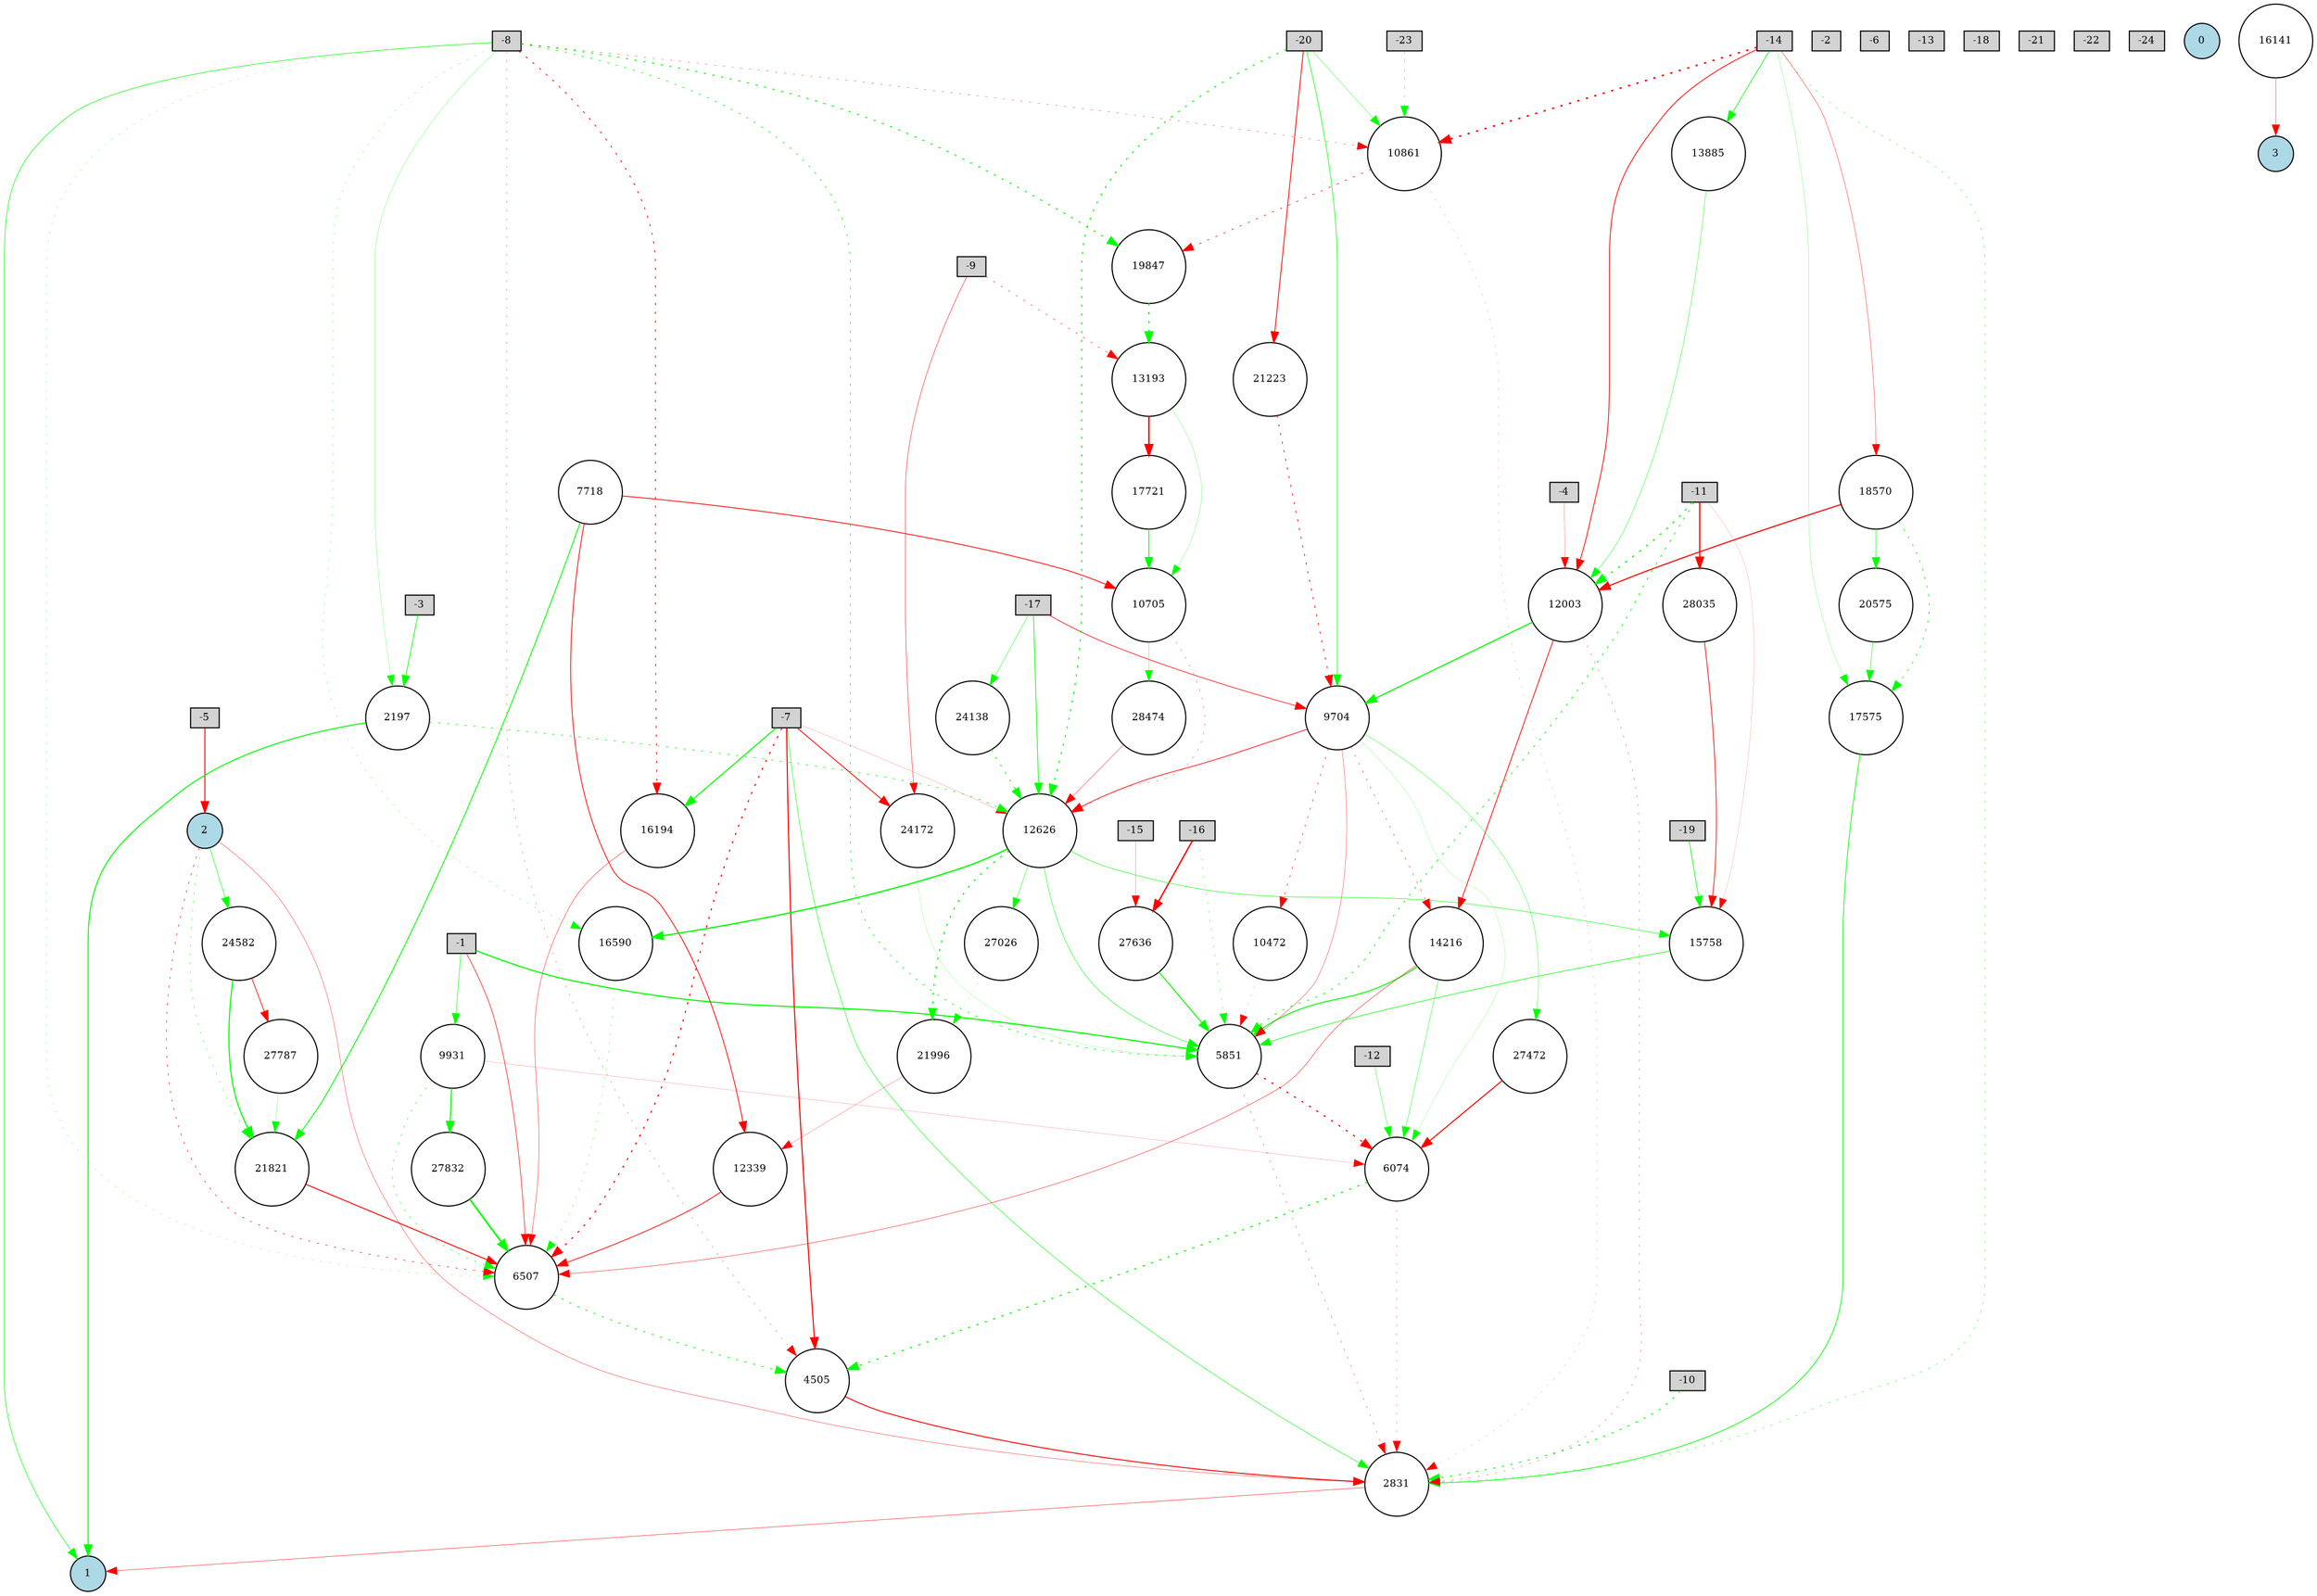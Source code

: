 digraph {
	node [fontsize=9 height=0.2 shape=circle width=0.2]
	-1 [fillcolor=lightgray shape=box style=filled]
	-2 [fillcolor=lightgray shape=box style=filled]
	-3 [fillcolor=lightgray shape=box style=filled]
	-4 [fillcolor=lightgray shape=box style=filled]
	-5 [fillcolor=lightgray shape=box style=filled]
	-6 [fillcolor=lightgray shape=box style=filled]
	-7 [fillcolor=lightgray shape=box style=filled]
	-8 [fillcolor=lightgray shape=box style=filled]
	-9 [fillcolor=lightgray shape=box style=filled]
	-10 [fillcolor=lightgray shape=box style=filled]
	-11 [fillcolor=lightgray shape=box style=filled]
	-12 [fillcolor=lightgray shape=box style=filled]
	-13 [fillcolor=lightgray shape=box style=filled]
	-14 [fillcolor=lightgray shape=box style=filled]
	-15 [fillcolor=lightgray shape=box style=filled]
	-16 [fillcolor=lightgray shape=box style=filled]
	-17 [fillcolor=lightgray shape=box style=filled]
	-18 [fillcolor=lightgray shape=box style=filled]
	-19 [fillcolor=lightgray shape=box style=filled]
	-20 [fillcolor=lightgray shape=box style=filled]
	-21 [fillcolor=lightgray shape=box style=filled]
	-22 [fillcolor=lightgray shape=box style=filled]
	-23 [fillcolor=lightgray shape=box style=filled]
	-24 [fillcolor=lightgray shape=box style=filled]
	0 [fillcolor=lightblue style=filled]
	1 [fillcolor=lightblue style=filled]
	2 [fillcolor=lightblue style=filled]
	3 [fillcolor=lightblue style=filled]
	28035 [fillcolor=white style=filled]
	24582 [fillcolor=white style=filled]
	19847 [fillcolor=white style=filled]
	14216 [fillcolor=white style=filled]
	13193 [fillcolor=white style=filled]
	18570 [fillcolor=white style=filled]
	27787 [fillcolor=white style=filled]
	16141 [fillcolor=white style=filled]
	15758 [fillcolor=white style=filled]
	2831 [fillcolor=white style=filled]
	27026 [fillcolor=white style=filled]
	2197 [fillcolor=white style=filled]
	4505 [fillcolor=white style=filled]
	7718 [fillcolor=white style=filled]
	17575 [fillcolor=white style=filled]
	12339 [fillcolor=white style=filled]
	27832 [fillcolor=white style=filled]
	17721 [fillcolor=white style=filled]
	6074 [fillcolor=white style=filled]
	28474 [fillcolor=white style=filled]
	13885 [fillcolor=white style=filled]
	21821 [fillcolor=white style=filled]
	16194 [fillcolor=white style=filled]
	24138 [fillcolor=white style=filled]
	9931 [fillcolor=white style=filled]
	16590 [fillcolor=white style=filled]
	27472 [fillcolor=white style=filled]
	10705 [fillcolor=white style=filled]
	12626 [fillcolor=white style=filled]
	5851 [fillcolor=white style=filled]
	20575 [fillcolor=white style=filled]
	12003 [fillcolor=white style=filled]
	21223 [fillcolor=white style=filled]
	9704 [fillcolor=white style=filled]
	10472 [fillcolor=white style=filled]
	6507 [fillcolor=white style=filled]
	21996 [fillcolor=white style=filled]
	24172 [fillcolor=white style=filled]
	10861 [fillcolor=white style=filled]
	27636 [fillcolor=white style=filled]
	-7 -> 6507 [color=red penwidth=0.9516317049474656 style=dotted]
	12626 -> 21996 [color=green penwidth=0.9995829973296239 style=dotted]
	24582 -> 21821 [color=green penwidth=0.9962009789396068 style=solid]
	16590 -> 6507 [color=green penwidth=0.26213742674516005 style=dotted]
	-10 -> 2831 [color=green penwidth=0.8209535541987628 style=dotted]
	27472 -> 6074 [color=red penwidth=0.9292954627777996 style=solid]
	-4 -> 12003 [color=red penwidth=0.18836315930544872 style=solid]
	2831 -> 1 [color=red penwidth=0.3519551984542697 style=solid]
	-1 -> 9931 [color=green penwidth=0.45514736678731715 style=solid]
	-16 -> 5851 [color=green penwidth=0.28550179281243493 style=dotted]
	10861 -> 19847 [color=red penwidth=0.530749201137463 style=dotted]
	-7 -> 2831 [color=green penwidth=0.4310744411489147 style=solid]
	-8 -> 1 [color=green penwidth=0.500911535812545 style=solid]
	-8 -> 6507 [color=green penwidth=0.18657395382921566 style=dotted]
	2197 -> 12626 [color=green penwidth=0.5729271020921061 style=dotted]
	9704 -> 6074 [color=green penwidth=0.15149357016123383 style=solid]
	-1 -> 6507 [color=red penwidth=0.4990616315745311 style=solid]
	-14 -> 12003 [color=red penwidth=0.699110922161276 style=solid]
	9931 -> 6507 [color=green penwidth=0.42317714359808845 style=dotted]
	-20 -> 10861 [color=green penwidth=0.2778838840059431 style=solid]
	-7 -> 4505 [color=red penwidth=0.9862521171760337 style=solid]
	12003 -> 9704 [color=green penwidth=1.0309953177751703 style=solid]
	12626 -> 27026 [color=green penwidth=0.34891704981113186 style=solid]
	13193 -> 10705 [color=green penwidth=0.20927179738206125 style=solid]
	6074 -> 4505 [color=green penwidth=1.0278555189962875 style=dotted]
	28474 -> 12626 [color=red penwidth=0.30221548639874685 style=solid]
	6074 -> 2831 [color=red penwidth=0.20685805308672073 style=dotted]
	10705 -> 12626 [color=red penwidth=0.2542804547055316 style=dotted]
	2 -> 24582 [color=green penwidth=0.4401053637735727 style=solid]
	17575 -> 2831 [color=green penwidth=0.6503655272282619 style=solid]
	-8 -> 19847 [color=green penwidth=0.9011132029783849 style=dotted]
	12003 -> 2831 [color=red penwidth=0.2521377294831634 style=dotted]
	24582 -> 27787 [color=red penwidth=0.609948682033402 style=solid]
	13885 -> 12003 [color=green penwidth=0.33608220750110807 style=solid]
	16194 -> 6507 [color=red penwidth=0.3345508308710595 style=solid]
	-7 -> 24172 [color=red penwidth=0.7308696938149871 style=solid]
	21821 -> 6507 [color=red penwidth=0.8612806451465674 style=solid]
	-8 -> 4505 [color=red penwidth=0.2259060963366961 style=dotted]
	9704 -> 14216 [color=red penwidth=0.3396589326966691 style=dotted]
	-8 -> 10861 [color=red penwidth=0.2668907119430465 style=dotted]
	27832 -> 6507 [color=green penwidth=1.4958607609832417 style=solid]
	9704 -> 27472 [color=green penwidth=0.3024067785113097 style=solid]
	-11 -> 15758 [color=red penwidth=0.11431300317049635 style=solid]
	-12 -> 6074 [color=green penwidth=0.31468019539692293 style=solid]
	2 -> 21821 [color=green penwidth=0.3399123285932484 style=dotted]
	7718 -> 21821 [color=green penwidth=0.7798810455484596 style=solid]
	-14 -> 2831 [color=green penwidth=0.35038312263380045 style=dotted]
	12626 -> 16590 [color=green penwidth=1.158712971799762 style=solid]
	-11 -> 12003 [color=green penwidth=1.093946057358923 style=dotted]
	-14 -> 17575 [color=green penwidth=0.18671941189206764 style=solid]
	-14 -> 13885 [color=green penwidth=0.586580640755872 style=solid]
	9931 -> 27832 [color=green penwidth=0.9413122454754358 style=solid]
	-16 -> 27636 [color=red penwidth=1.249828032504995 style=solid]
	-20 -> 9704 [color=green penwidth=0.5409342281636309 style=solid]
	18570 -> 20575 [color=green penwidth=0.4684934713520179 style=solid]
	-1 -> 5851 [color=green penwidth=1.0497404845351432 style=solid]
	-14 -> 10861 [color=red penwidth=1.4399217514928067 style=dotted]
	20575 -> 17575 [color=green penwidth=0.3799035009592572 style=solid]
	2 -> 6507 [color=red penwidth=0.4654959746422268 style=dotted]
	27787 -> 21821 [color=green penwidth=0.195829948273871 style=solid]
	-7 -> 16194 [color=green penwidth=0.9435580146295468 style=solid]
	9704 -> 12626 [color=red penwidth=0.617313000465179 style=solid]
	10705 -> 28474 [color=green penwidth=0.30000000000000004 style=solid]
	9704 -> 5851 [color=red penwidth=0.274435385833862 style=solid]
	10472 -> 5851 [color=red penwidth=0.13222211210985257 style=dotted]
	28035 -> 15758 [color=red penwidth=0.644980655088501 style=solid]
	27026 -> 21996 [color=green penwidth=0.15125430583014998 style=dotted]
	7718 -> 12339 [color=red penwidth=0.6976969198242201 style=solid]
	15758 -> 5851 [color=green penwidth=0.5293684702382637 style=solid]
	5851 -> 6074 [color=red penwidth=1.0507869329918214 style=dotted]
	24172 -> 5851 [color=green penwidth=0.14043076694142292 style=solid]
	16141 -> 3 [color=red penwidth=0.3138715851967412 style=solid]
	2197 -> 1 [color=green penwidth=0.903245255460191 style=solid]
	14216 -> 6507 [color=red penwidth=0.34631176702996724 style=solid]
	10861 -> 2831 [color=red penwidth=0.1299109593934514 style=dotted]
	12626 -> 5851 [color=green penwidth=0.3988328023147457 style=solid]
	21996 -> 12339 [color=red penwidth=0.18860648709235756 style=solid]
	24138 -> 12626 [color=green penwidth=0.721240879089455 style=dotted]
	-19 -> 15758 [color=green penwidth=0.5907555612776989 style=solid]
	9931 -> 6074 [color=red penwidth=0.13720355210354704 style=solid]
	4505 -> 2831 [color=red penwidth=0.8643932764515078 style=solid]
	14216 -> 5851 [color=green penwidth=0.895101582903091 style=solid]
	21223 -> 9704 [color=red penwidth=0.6562635387069093 style=dotted]
	13193 -> 17721 [color=red penwidth=1.315727802874469 style=solid]
	12003 -> 14216 [color=red penwidth=0.6847981303182634 style=solid]
	-14 -> 18570 [color=red penwidth=0.31114356901283347 style=solid]
	-3 -> 2197 [color=green penwidth=0.630777149883038 style=solid]
	-11 -> 5851 [color=green penwidth=0.7057395601583605 style=dotted]
	18570 -> 17575 [color=green penwidth=0.616592230786468 style=dotted]
	5851 -> 2831 [color=red penwidth=0.26978639292516104 style=dotted]
	-8 -> 5851 [color=green penwidth=0.5733465153546995 style=dotted]
	12626 -> 15758 [color=green penwidth=0.4262346896049485 style=solid]
	-15 -> 27636 [color=red penwidth=0.19962514221462363 style=solid]
	-9 -> 13193 [color=red penwidth=0.37455625349459565 style=dotted]
	-8 -> 16590 [color=green penwidth=0.2290403090521798 style=dotted]
	17721 -> 10705 [color=green penwidth=0.7737661375421113 style=solid]
	-17 -> 9704 [color=red penwidth=0.548855464283647 style=solid]
	-17 -> 12626 [color=green penwidth=0.6449666407357599 style=solid]
	6507 -> 4505 [color=green penwidth=0.7265664468553822 style=dotted]
	-8 -> 2197 [color=green penwidth=0.2008183167023333 style=solid]
	12339 -> 6507 [color=red penwidth=0.6676497741618254 style=solid]
	27636 -> 5851 [color=green penwidth=0.8577487032631417 style=solid]
	19847 -> 13193 [color=green penwidth=1.2462386020024958 style=dotted]
	-23 -> 10861 [color=green penwidth=0.36986255088669073 style=dotted]
	-9 -> 24172 [color=red penwidth=0.3757706662246032 style=solid]
	-7 -> 12626 [color=red penwidth=0.14023448570661184 style=solid]
	-20 -> 21223 [color=red penwidth=0.727073838375044 style=solid]
	-17 -> 24138 [color=green penwidth=0.33677367840933875 style=solid]
	7718 -> 10705 [color=red penwidth=0.7238491076119011 style=solid]
	-20 -> 12626 [color=green penwidth=0.928009323446887 style=dotted]
	9704 -> 10472 [color=red penwidth=0.4264132632746841 style=dotted]
	-8 -> 16194 [color=red penwidth=0.6972424834435441 style=dotted]
	-11 -> 28035 [color=red penwidth=1.1179843587149385 style=solid]
	2 -> 2831 [color=red penwidth=0.28755897199257413 style=solid]
	-5 -> 2 [color=red penwidth=0.8736248697155712 style=solid]
	18570 -> 12003 [color=red penwidth=1.0035214569571582 style=solid]
	14216 -> 6074 [color=green penwidth=0.333093657963762 style=solid]
}
